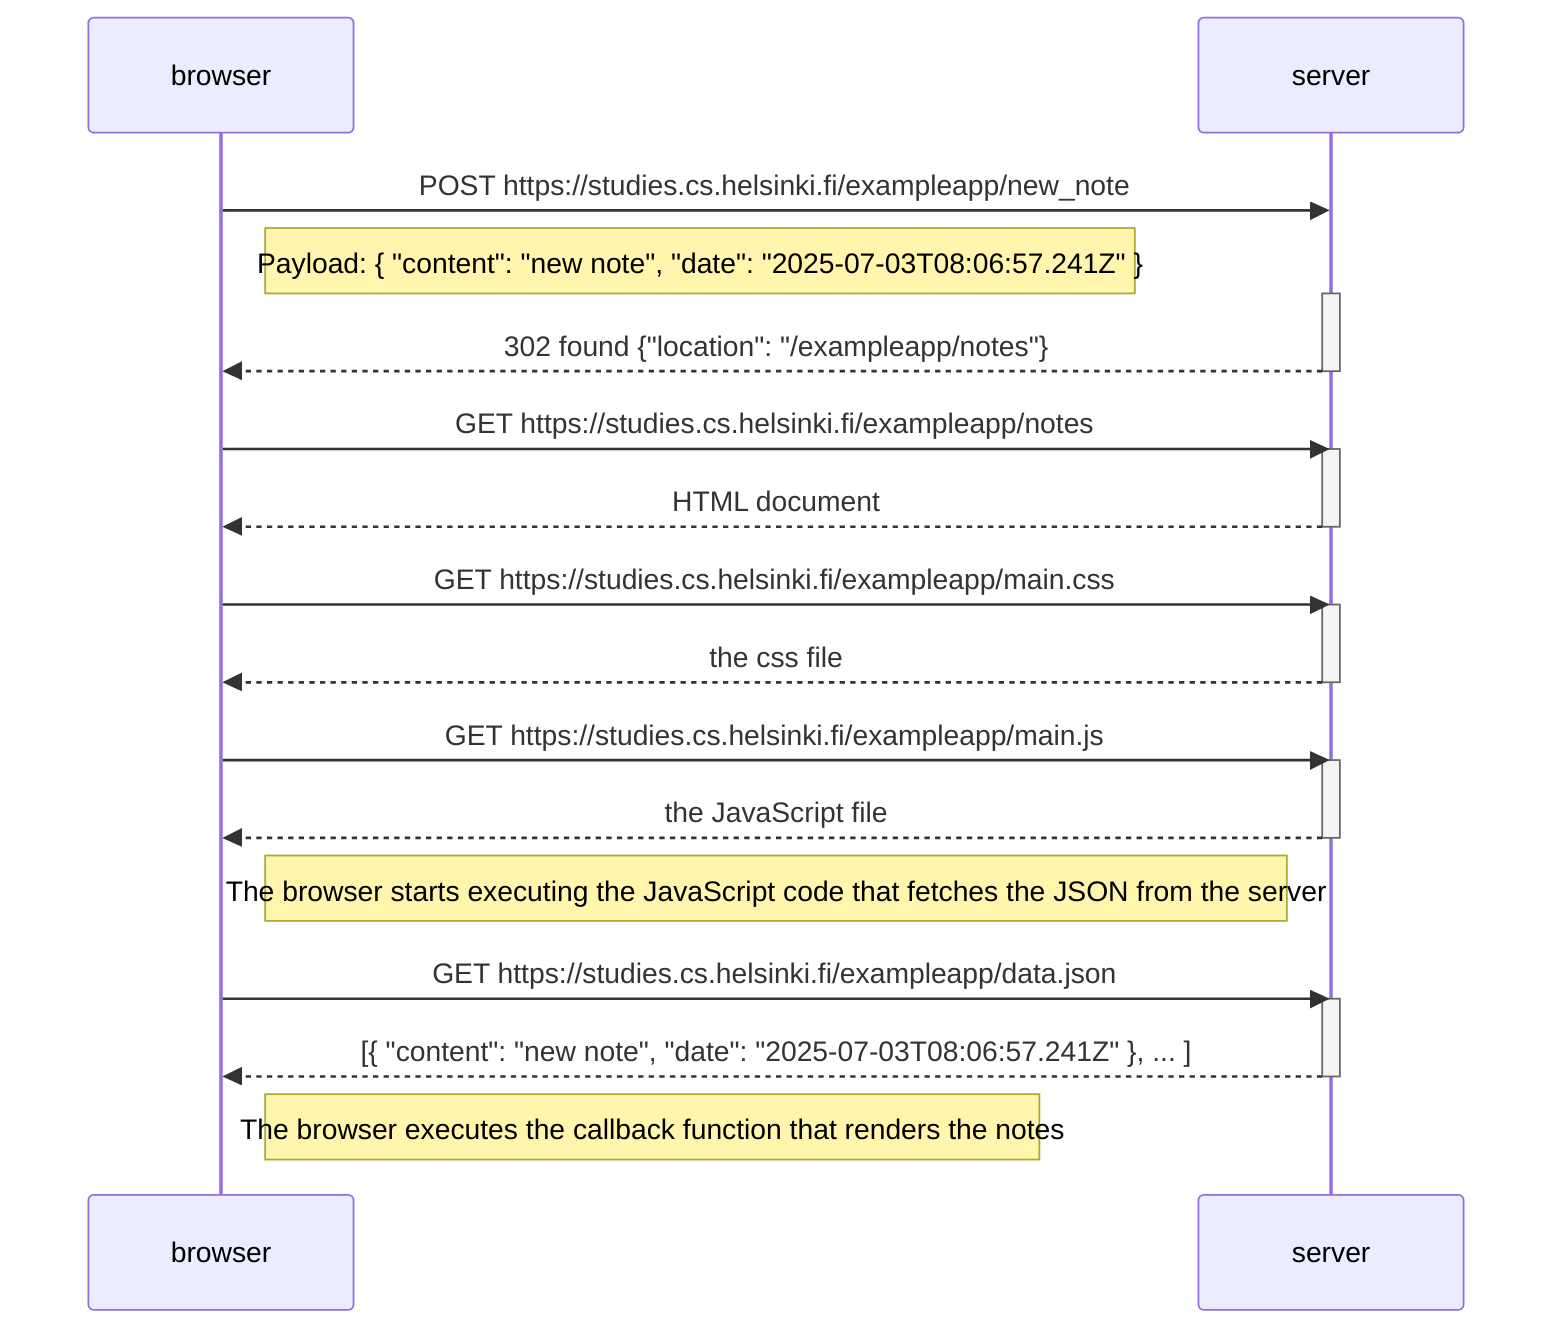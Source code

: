 sequenceDiagram
    participant browser
    participant server

    browser->>server: POST https://studies.cs.helsinki.fi/exampleapp/new_note
    Note right of browser: Payload: { "content": "new note", "date": "2025-07-03T08:06:57.241Z" }
    activate server
    server-->>browser: 302 found {"location": "/exampleapp/notes"}
    deactivate server

    browser->>server: GET https://studies.cs.helsinki.fi/exampleapp/notes
    activate server
    server-->>browser: HTML document
    deactivate server


    browser->>server: GET https://studies.cs.helsinki.fi/exampleapp/main.css
    activate server
    server-->>browser: the css file
    deactivate server

    browser->>server: GET https://studies.cs.helsinki.fi/exampleapp/main.js
    activate server
    server-->>browser: the JavaScript file
    deactivate server

    Note right of browser: The browser starts executing the JavaScript code that fetches the JSON from the server

    browser->>server: GET https://studies.cs.helsinki.fi/exampleapp/data.json
    activate server
    server-->>browser: [{ "content": "new note", "date": "2025-07-03T08:06:57.241Z" }, ... ]
    deactivate server

    Note right of browser: The browser executes the callback function that renders the notes